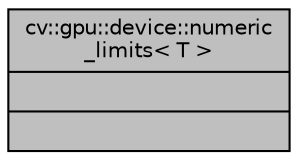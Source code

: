 digraph "cv::gpu::device::numeric_limits&lt; T &gt;"
{
 // LATEX_PDF_SIZE
  edge [fontname="Helvetica",fontsize="10",labelfontname="Helvetica",labelfontsize="10"];
  node [fontname="Helvetica",fontsize="10",shape=record];
  Node1 [label="{cv::gpu::device::numeric\l_limits\< T \>\n||}",height=0.2,width=0.4,color="black", fillcolor="grey75", style="filled", fontcolor="black",tooltip=" "];
}
